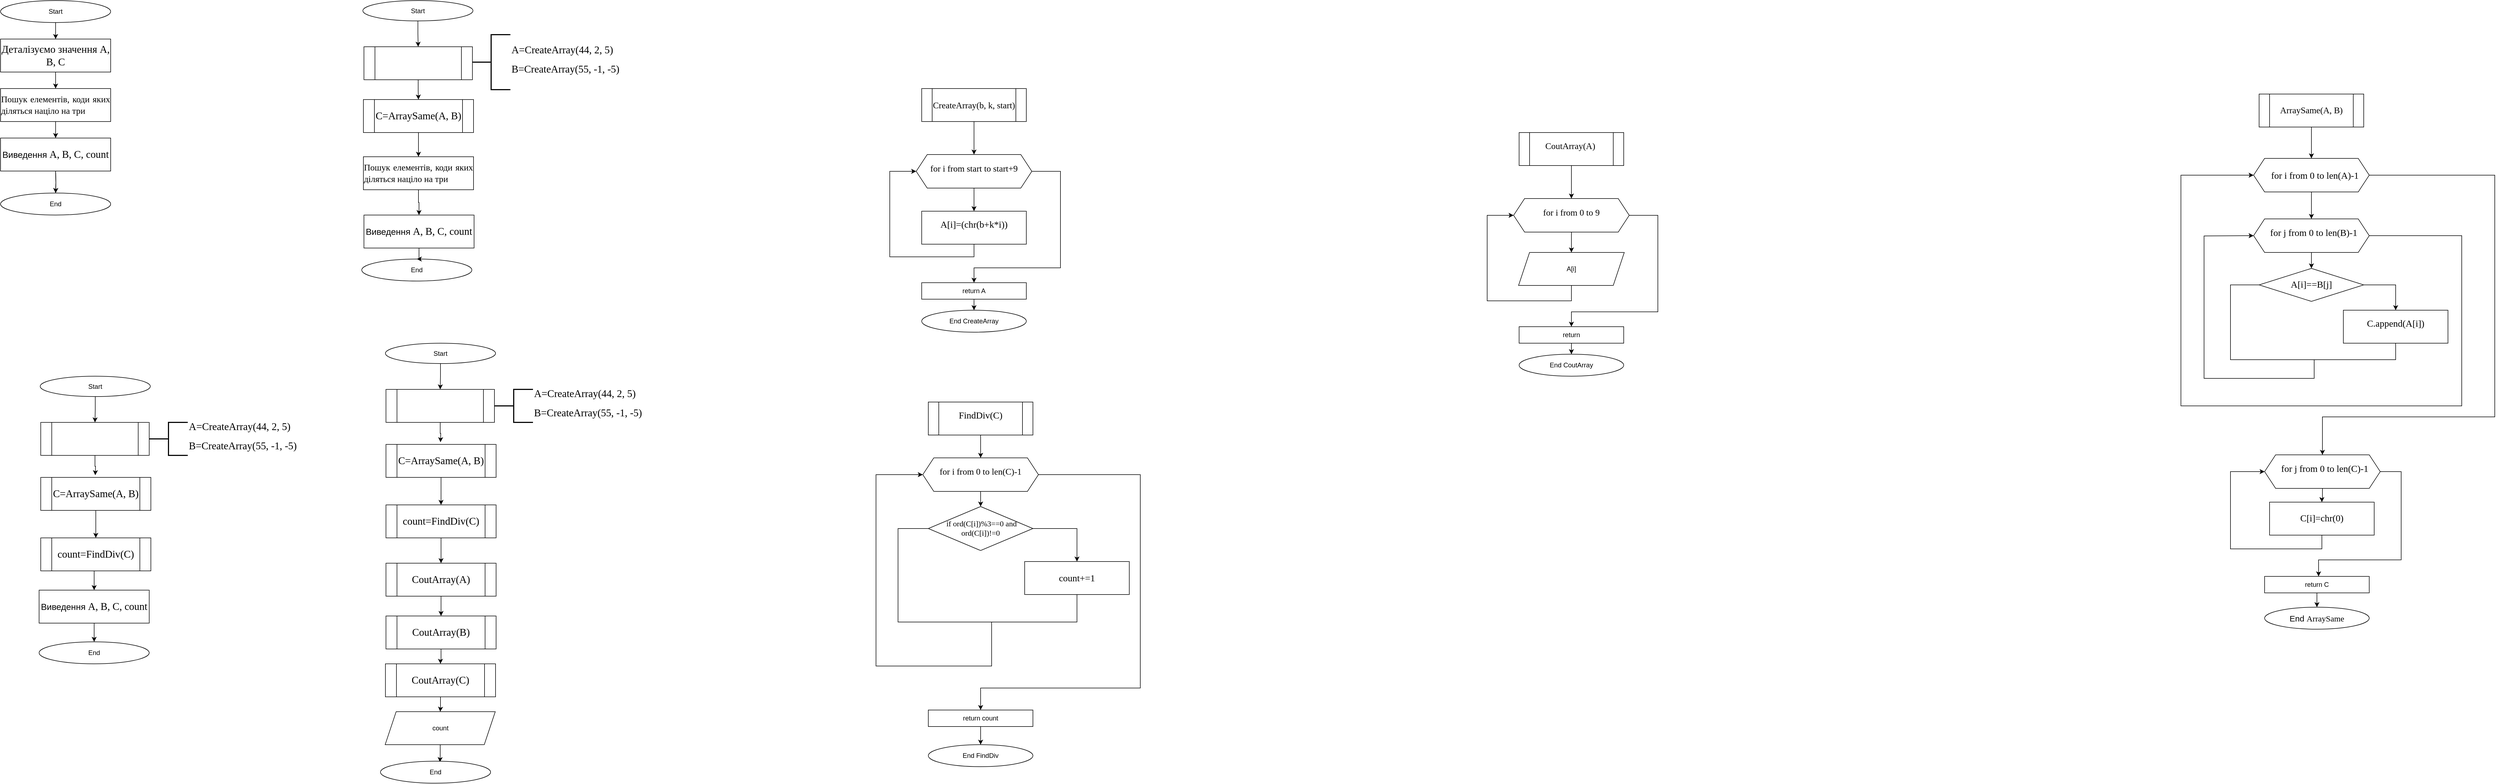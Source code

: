 <mxfile version="15.9.4" type="device"><diagram id="HQh0ag_XJeH-CXDICoc3" name="Page-1"><mxGraphModel dx="1887" dy="1053" grid="1" gridSize="10" guides="1" tooltips="1" connect="1" arrows="1" fold="1" page="1" pageScale="1" pageWidth="1200" pageHeight="1600" math="0" shadow="0"><root><mxCell id="0"/><mxCell id="1" parent="0"/><mxCell id="AmztYUzOSwPJUNvGB7Mn-6" style="edgeStyle=orthogonalEdgeStyle;rounded=0;orthogonalLoop=1;jettySize=auto;html=1;entryX=0.5;entryY=0;entryDx=0;entryDy=0;fontSize=16;" parent="1" source="oVBjek0-e1Dq537YeJUx-5" target="AmztYUzOSwPJUNvGB7Mn-4" edge="1"><mxGeometry relative="1" as="geometry"/></mxCell><mxCell id="oVBjek0-e1Dq537YeJUx-5" value="&lt;span id=&quot;docs-internal-guid-fd87fb47-7fff-1134-9e97-92557075738b&quot;&gt;&lt;span style=&quot;font-family: &amp;#34;times new roman&amp;#34; ; background-color: transparent ; vertical-align: baseline&quot;&gt;&lt;font style=&quot;font-size: 16px&quot;&gt;CreateArray(b, k, start)&lt;/font&gt;&lt;/span&gt;&lt;/span&gt;" style="shape=process;whiteSpace=wrap;html=1;backgroundOutline=1;" parent="1" vertex="1"><mxGeometry x="1703" y="190" width="190" height="60" as="geometry"/></mxCell><mxCell id="AmztYUzOSwPJUNvGB7Mn-7" style="edgeStyle=orthogonalEdgeStyle;rounded=0;orthogonalLoop=1;jettySize=auto;html=1;fontSize=16;entryX=0;entryY=0.5;entryDx=0;entryDy=0;" parent="1" source="oVBjek0-e1Dq537YeJUx-14" target="AmztYUzOSwPJUNvGB7Mn-4" edge="1"><mxGeometry relative="1" as="geometry"><mxPoint x="1635" y="336" as="targetPoint"/><Array as="points"><mxPoint x="1798" y="496"/><mxPoint x="1645" y="496"/><mxPoint x="1645" y="341"/></Array></mxGeometry></mxCell><mxCell id="oVBjek0-e1Dq537YeJUx-14" value="&lt;span id=&quot;docs-internal-guid-36d122d3-7fff-4348-1572-a0814d72419e&quot;&gt;&lt;span style=&quot;background-color: transparent ; vertical-align: baseline&quot;&gt;&lt;font style=&quot;font-size: 12px&quot;&gt;&lt;span id=&quot;docs-internal-guid-f85cd2c3-7fff-09bd-fe95-ba3d114e4834&quot;&gt;&lt;p dir=&quot;ltr&quot; style=&quot;line-height: 1.295 ; text-align: justify ; margin-top: 0pt ; margin-bottom: 8pt&quot;&gt;&lt;span style=&quot;font-size: 17px ; font-family: &amp;#34;times new roman&amp;#34; ; background-color: transparent ; vertical-align: baseline&quot;&gt;A[i]=(chr(b+k*i))&lt;/span&gt;&lt;/p&gt;&lt;/span&gt;&lt;/font&gt;&lt;/span&gt;&lt;/span&gt;" style="whiteSpace=wrap;html=1;" parent="1" vertex="1"><mxGeometry x="1703" y="413" width="190" height="60" as="geometry"/></mxCell><mxCell id="AmztYUzOSwPJUNvGB7Mn-18" style="edgeStyle=orthogonalEdgeStyle;rounded=0;orthogonalLoop=1;jettySize=auto;html=1;entryX=0.5;entryY=0;entryDx=0;entryDy=0;fontSize=17;" parent="1" source="oVBjek0-e1Dq537YeJUx-34" target="AmztYUzOSwPJUNvGB7Mn-17" edge="1"><mxGeometry relative="1" as="geometry"/></mxCell><mxCell id="oVBjek0-e1Dq537YeJUx-34" value="&lt;span id=&quot;docs-internal-guid-337d9c1e-7fff-f928-a819-8504687bc021&quot;&gt;&lt;p dir=&quot;ltr&quot; style=&quot;line-height: 1.295 ; text-align: justify ; margin-top: 0pt ; margin-bottom: 8pt&quot;&gt;&lt;span style=&quot;font-family: &amp;#34;times new roman&amp;#34; ; background-color: transparent ; vertical-align: baseline&quot;&gt;&lt;font style=&quot;font-size: 17px&quot;&gt;FindDiv(C)&lt;/font&gt;&lt;/span&gt;&lt;/p&gt;&lt;/span&gt;" style="shape=process;whiteSpace=wrap;html=1;backgroundOutline=1;" parent="1" vertex="1"><mxGeometry x="1715" y="760" width="190" height="60" as="geometry"/></mxCell><mxCell id="I6QSeBc2mw891c44yu31-10" style="edgeStyle=orthogonalEdgeStyle;rounded=0;orthogonalLoop=1;jettySize=auto;html=1;entryX=0.5;entryY=0;entryDx=0;entryDy=0;fontSize=15;" parent="1" source="y3GbVdh1Fuk5TyobV5S5-34" target="I6QSeBc2mw891c44yu31-1" edge="1"><mxGeometry relative="1" as="geometry"/></mxCell><mxCell id="y3GbVdh1Fuk5TyobV5S5-34" value="&lt;span id=&quot;docs-internal-guid-45350cb3-7fff-aa7d-c5b3-0557f8f1d9ee&quot;&gt;&lt;font size=&quot;1&quot;&gt;&lt;p dir=&quot;ltr&quot; style=&quot;line-height: 1.295 ; text-align: justify ; margin-top: 0pt ; margin-bottom: 8pt&quot;&gt;&lt;span id=&quot;docs-internal-guid-042fd000-7fff-a95b-dc62-818253ba43be&quot;&gt;&lt;/span&gt;&lt;/p&gt;&lt;p dir=&quot;ltr&quot; style=&quot;line-height: 1.295 ; text-align: justify ; margin-top: 0pt ; margin-bottom: 8pt&quot;&gt;&lt;span style=&quot;font-family: &amp;#34;times new roman&amp;#34; ; color: rgb(0 , 0 , 0) ; background-color: transparent ; font-style: normal ; font-variant: normal ; text-decoration: none ; vertical-align: baseline ; font-size: 16px&quot;&gt;ArraySame(A, B)&lt;/span&gt;&lt;/p&gt;&lt;/font&gt;&lt;/span&gt;" style="shape=process;whiteSpace=wrap;html=1;backgroundOutline=1;" parent="1" vertex="1"><mxGeometry x="4132" y="200" width="190" height="60" as="geometry"/></mxCell><mxCell id="y3GbVdh1Fuk5TyobV5S5-51" style="edgeStyle=orthogonalEdgeStyle;rounded=0;orthogonalLoop=1;jettySize=auto;html=1;entryX=0.5;entryY=0;entryDx=0;entryDy=0;fontFamily=Helvetica;fontSize=12;exitX=1;exitY=0.5;exitDx=0;exitDy=0;" parent="1" source="y3GbVdh1Fuk5TyobV5S5-40" target="y3GbVdh1Fuk5TyobV5S5-50" edge="1"><mxGeometry relative="1" as="geometry"><mxPoint x="4325" y="547" as="sourcePoint"/><Array as="points"><mxPoint x="4380" y="547"/></Array></mxGeometry></mxCell><mxCell id="y3GbVdh1Fuk5TyobV5S5-40" value="&lt;span id=&quot;docs-internal-guid-afc4834e-7fff-0387-2c70-b194c029dc41&quot;&gt;&lt;span style=&quot;font-size: 17px ; font-family: &amp;#34;times new roman&amp;#34; ; background-color: transparent ; vertical-align: baseline&quot;&gt;A[i]==B[j]&lt;/span&gt;&lt;/span&gt;" style="rhombus;whiteSpace=wrap;html=1;" parent="1" vertex="1"><mxGeometry x="4132" y="517" width="190" height="60" as="geometry"/></mxCell><mxCell id="y3GbVdh1Fuk5TyobV5S5-50" value="&lt;span id=&quot;docs-internal-guid-36d122d3-7fff-4348-1572-a0814d72419e&quot;&gt;&lt;span style=&quot;background-color: transparent ; vertical-align: baseline&quot;&gt;&lt;font&gt;&lt;span id=&quot;docs-internal-guid-ac325291-7fff-3994-3619-739804e4735d&quot;&gt;&lt;p dir=&quot;ltr&quot; style=&quot;line-height: 1.295 ; text-align: justify ; margin-top: 0pt ; margin-bottom: 8pt&quot;&gt;&lt;span style=&quot;font-size: 17px ; font-family: &amp;#34;times new roman&amp;#34; ; background-color: transparent ; vertical-align: baseline&quot;&gt;C.append(A[i])&lt;/span&gt;&lt;/p&gt;&lt;/span&gt;&lt;/font&gt;&lt;/span&gt;&lt;/span&gt;" style="whiteSpace=wrap;html=1;" parent="1" vertex="1"><mxGeometry x="4285" y="593" width="190" height="60" as="geometry"/></mxCell><mxCell id="y3GbVdh1Fuk5TyobV5S5-54" value="" style="endArrow=none;html=1;rounded=0;fontFamily=Helvetica;fontSize=12;entryX=0.5;entryY=1;entryDx=0;entryDy=0;exitX=0;exitY=0.5;exitDx=0;exitDy=0;" parent="1" edge="1"><mxGeometry width="50" height="50" relative="1" as="geometry"><mxPoint x="4132" y="547" as="sourcePoint"/><mxPoint x="4380" y="653" as="targetPoint"/><Array as="points"><mxPoint x="4080" y="547"/><mxPoint x="4080" y="617"/><mxPoint x="4080" y="683"/><mxPoint x="4380" y="683"/></Array></mxGeometry></mxCell><mxCell id="ZYnt0HijN4UCSvfBoGLu-13" style="edgeStyle=orthogonalEdgeStyle;rounded=0;orthogonalLoop=1;jettySize=auto;html=1;entryX=0;entryY=0.5;entryDx=0;entryDy=0;" parent="1" source="y3GbVdh1Fuk5TyobV5S5-58" target="ZYnt0HijN4UCSvfBoGLu-9" edge="1"><mxGeometry relative="1" as="geometry"><mxPoint x="4090" y="877" as="targetPoint"/><Array as="points"><mxPoint x="4246" y="1027"/><mxPoint x="4080" y="1027"/><mxPoint x="4080" y="887"/></Array></mxGeometry></mxCell><mxCell id="y3GbVdh1Fuk5TyobV5S5-58" value="&lt;span id=&quot;docs-internal-guid-36d122d3-7fff-4348-1572-a0814d72419e&quot;&gt;&lt;span style=&quot;background-color: transparent ; vertical-align: baseline&quot;&gt;&lt;font&gt;&lt;span id=&quot;docs-internal-guid-db523c77-7fff-b862-aa0b-48aa0a630cbb&quot;&gt;&lt;span style=&quot;font-size: 17px ; font-family: &amp;#34;times new roman&amp;#34; ; background-color: transparent ; vertical-align: baseline&quot;&gt;С[i]=chr(0)&lt;/span&gt;&lt;/span&gt;&lt;br&gt;&lt;/font&gt;&lt;/span&gt;&lt;/span&gt;" style="whiteSpace=wrap;html=1;" parent="1" vertex="1"><mxGeometry x="4151" y="942" width="190" height="60" as="geometry"/></mxCell><mxCell id="y3GbVdh1Fuk5TyobV5S5-65" style="edgeStyle=orthogonalEdgeStyle;rounded=0;orthogonalLoop=1;jettySize=auto;html=1;entryX=0.5;entryY=0;entryDx=0;entryDy=0;fontFamily=Helvetica;fontSize=15;" parent="1" source="y3GbVdh1Fuk5TyobV5S5-62" target="y3GbVdh1Fuk5TyobV5S5-64" edge="1"><mxGeometry relative="1" as="geometry"/></mxCell><mxCell id="y3GbVdh1Fuk5TyobV5S5-62" value="return С" style="whiteSpace=wrap;html=1;" parent="1" vertex="1"><mxGeometry x="4142" y="1077" width="190" height="30" as="geometry"/></mxCell><mxCell id="y3GbVdh1Fuk5TyobV5S5-64" value="&lt;font style=&quot;font-size: 15px&quot;&gt;End&amp;nbsp;&lt;span style=&quot;font-family: &amp;#34;times new roman&amp;#34; ; text-align: justify&quot;&gt;ArraySame&lt;/span&gt;&lt;/font&gt;" style="ellipse;whiteSpace=wrap;html=1;fillColor=default;strokeColor=default;fontColor=default;" parent="1" vertex="1"><mxGeometry x="4142" y="1133" width="190" height="40" as="geometry"/></mxCell><mxCell id="y3GbVdh1Fuk5TyobV5S5-82" style="edgeStyle=orthogonalEdgeStyle;rounded=0;orthogonalLoop=1;jettySize=auto;html=1;entryX=0.5;entryY=0;entryDx=0;entryDy=0;fontFamily=Helvetica;fontSize=15;" parent="1" source="y3GbVdh1Fuk5TyobV5S5-77" target="y3GbVdh1Fuk5TyobV5S5-80" edge="1"><mxGeometry relative="1" as="geometry"/></mxCell><mxCell id="y3GbVdh1Fuk5TyobV5S5-77" value="Start" style="ellipse;whiteSpace=wrap;html=1;fillColor=default;strokeColor=default;fontColor=default;" parent="1" vertex="1"><mxGeometry x="30" y="30" width="200" height="40" as="geometry"/></mxCell><mxCell id="y3GbVdh1Fuk5TyobV5S5-78" value="End" style="ellipse;whiteSpace=wrap;html=1;fillColor=default;strokeColor=default;fontColor=default;" parent="1" vertex="1"><mxGeometry x="30" y="380" width="200" height="40" as="geometry"/></mxCell><mxCell id="y3GbVdh1Fuk5TyobV5S5-83" style="edgeStyle=orthogonalEdgeStyle;rounded=0;orthogonalLoop=1;jettySize=auto;html=1;fontFamily=Helvetica;fontSize=15;" parent="1" source="y3GbVdh1Fuk5TyobV5S5-80" target="y3GbVdh1Fuk5TyobV5S5-81" edge="1"><mxGeometry relative="1" as="geometry"/></mxCell><mxCell id="y3GbVdh1Fuk5TyobV5S5-80" value="&lt;span id=&quot;docs-internal-guid-36d122d3-7fff-4348-1572-a0814d72419e&quot;&gt;&lt;span style=&quot;background-color: transparent ; vertical-align: baseline&quot;&gt;&lt;font&gt;&lt;span id=&quot;docs-internal-guid-d394c32e-7fff-f1dd-7910-c571a7c0a175&quot;&gt;&lt;span style=&quot;font-size: 14pt ; font-family: &amp;#34;times new roman&amp;#34; ; background-color: transparent ; vertical-align: baseline&quot;&gt;Деталізуємо значення A, B, C&lt;/span&gt;&lt;/span&gt;&lt;br&gt;&lt;/font&gt;&lt;/span&gt;&lt;/span&gt;" style="whiteSpace=wrap;html=1;" parent="1" vertex="1"><mxGeometry x="30" y="100" width="200" height="60" as="geometry"/></mxCell><mxCell id="ZYnt0HijN4UCSvfBoGLu-2" style="edgeStyle=orthogonalEdgeStyle;rounded=0;orthogonalLoop=1;jettySize=auto;html=1;entryX=0.5;entryY=0;entryDx=0;entryDy=0;" parent="1" source="y3GbVdh1Fuk5TyobV5S5-81" target="i5hkTMGkbq1rOhyrqTeB-12" edge="1"><mxGeometry relative="1" as="geometry"><mxPoint x="130" y="280" as="targetPoint"/></mxGeometry></mxCell><mxCell id="y3GbVdh1Fuk5TyobV5S5-81" value="&lt;span id=&quot;docs-internal-guid-36d122d3-7fff-4348-1572-a0814d72419e&quot;&gt;&lt;span style=&quot;background-color: transparent ; vertical-align: baseline&quot;&gt;&lt;font size=&quot;1&quot;&gt;&lt;span id=&quot;docs-internal-guid-fac29716-7fff-191a-785b-0aab31674dd4&quot;&gt;&lt;p dir=&quot;ltr&quot; style=&quot;text-align: justify ; line-height: 1.295 ; margin-top: 0pt ; margin-bottom: 8pt&quot;&gt;&lt;span id=&quot;docs-internal-guid-5e7ee4bc-7fff-114a-0e36-fd202b840549&quot;&gt;&lt;/span&gt;&lt;/p&gt;&lt;p dir=&quot;ltr&quot; style=&quot;line-height: 1.295 ; text-align: justify ; margin-top: 0pt ; margin-bottom: 8pt&quot;&gt;&lt;span style=&quot;font-family: &amp;#34;times new roman&amp;#34; ; color: rgb(0 , 0 , 0) ; background-color: transparent ; font-weight: 400 ; font-style: normal ; font-variant: normal ; text-decoration: none ; vertical-align: baseline ; font-size: 16px&quot;&gt;Пошук елементів, коди яких діляться націло на три&lt;/span&gt;&lt;/p&gt;&lt;/span&gt;&lt;/font&gt;&lt;/span&gt;&lt;/span&gt;" style="whiteSpace=wrap;html=1;" parent="1" vertex="1"><mxGeometry x="30" y="190" width="200" height="60" as="geometry"/></mxCell><mxCell id="zRg-J29XMpKY_KAImrMH-7" style="edgeStyle=orthogonalEdgeStyle;rounded=0;orthogonalLoop=1;jettySize=auto;html=1;fontSize=16;" parent="1" source="y3GbVdh1Fuk5TyobV5S5-86" target="zRg-J29XMpKY_KAImrMH-5" edge="1"><mxGeometry relative="1" as="geometry"/></mxCell><mxCell id="y3GbVdh1Fuk5TyobV5S5-86" value="Start" style="ellipse;whiteSpace=wrap;html=1;fillColor=default;strokeColor=default;fontColor=default;" parent="1" vertex="1"><mxGeometry x="688" y="30" width="200" height="37" as="geometry"/></mxCell><mxCell id="y3GbVdh1Fuk5TyobV5S5-87" value="End" style="ellipse;whiteSpace=wrap;html=1;fillColor=default;strokeColor=default;fontColor=default;" parent="1" vertex="1"><mxGeometry x="686" y="500" width="200" height="40" as="geometry"/></mxCell><mxCell id="y3GbVdh1Fuk5TyobV5S5-93" style="edgeStyle=orthogonalEdgeStyle;rounded=0;orthogonalLoop=1;jettySize=auto;html=1;entryX=0.5;entryY=0;entryDx=0;entryDy=0;fontFamily=Helvetica;fontSize=13;" parent="1" edge="1"><mxGeometry relative="1" as="geometry"><mxPoint x="380" y="1012.0" as="sourcePoint"/></mxGeometry></mxCell><mxCell id="K1y0_EEgVeopsHmcrZHo-3" style="edgeStyle=orthogonalEdgeStyle;rounded=0;orthogonalLoop=1;jettySize=auto;html=1;entryX=0.5;entryY=0;entryDx=0;entryDy=0;" parent="1" source="K1y0_EEgVeopsHmcrZHo-4" target="K1y0_EEgVeopsHmcrZHo-5" edge="1"><mxGeometry relative="1" as="geometry"/></mxCell><mxCell id="K1y0_EEgVeopsHmcrZHo-4" value="return A" style="whiteSpace=wrap;html=1;" parent="1" vertex="1"><mxGeometry x="1703" y="543" width="190" height="30" as="geometry"/></mxCell><mxCell id="K1y0_EEgVeopsHmcrZHo-5" value="End CreateArray" style="ellipse;whiteSpace=wrap;html=1;fillColor=default;strokeColor=default;fontColor=default;" parent="1" vertex="1"><mxGeometry x="1703" y="593" width="190" height="40" as="geometry"/></mxCell><mxCell id="zRg-J29XMpKY_KAImrMH-3" value="&lt;span id=&quot;docs-internal-guid-865ceafa-7fff-78dc-2bc9-1bb8ff6d4577&quot;&gt;&lt;p dir=&quot;ltr&quot; style=&quot;line-height: 1.295 ; text-align: justify ; margin-top: 0pt ; margin-bottom: 8pt&quot;&gt;&lt;span style=&quot;font-size: 14pt ; font-family: &amp;#34;times new roman&amp;#34; ; background-color: transparent ; vertical-align: baseline&quot;&gt;A=CreateArray(44, 2, 5)&lt;/span&gt;&lt;/p&gt;&lt;p dir=&quot;ltr&quot; style=&quot;line-height: 1.295 ; text-align: justify ; margin-top: 0pt ; margin-bottom: 8pt&quot;&gt;&lt;span style=&quot;font-size: 14pt ; font-family: &amp;#34;times new roman&amp;#34; ; background-color: transparent ; vertical-align: baseline&quot;&gt;B=CreateArray(55, -1, -5)&lt;/span&gt;&lt;/p&gt;&lt;/span&gt;" style="strokeWidth=2;html=1;shape=mxgraph.flowchart.annotation_2;align=left;labelPosition=right;pointerEvents=1;fontSize=16;" parent="1" vertex="1"><mxGeometry x="886" y="92" width="70" height="100" as="geometry"/></mxCell><mxCell id="zRg-J29XMpKY_KAImrMH-8" style="edgeStyle=orthogonalEdgeStyle;rounded=0;orthogonalLoop=1;jettySize=auto;html=1;fontSize=16;" parent="1" source="zRg-J29XMpKY_KAImrMH-5" target="zRg-J29XMpKY_KAImrMH-23" edge="1"><mxGeometry relative="1" as="geometry"/></mxCell><mxCell id="zRg-J29XMpKY_KAImrMH-5" value="" style="shape=process;whiteSpace=wrap;html=1;backgroundOutline=1;fontSize=16;" parent="1" vertex="1"><mxGeometry x="690" y="114" width="197" height="60" as="geometry"/></mxCell><mxCell id="zRg-J29XMpKY_KAImrMH-9" style="edgeStyle=orthogonalEdgeStyle;rounded=0;orthogonalLoop=1;jettySize=auto;html=1;entryX=0.5;entryY=0;entryDx=0;entryDy=0;fontSize=16;" parent="1" source="zRg-J29XMpKY_KAImrMH-6" target="i5hkTMGkbq1rOhyrqTeB-14" edge="1"><mxGeometry relative="1" as="geometry"><mxPoint x="789.0" y="406" as="targetPoint"/></mxGeometry></mxCell><mxCell id="zRg-J29XMpKY_KAImrMH-6" value="&lt;span id=&quot;docs-internal-guid-36d122d3-7fff-4348-1572-a0814d72419e&quot;&gt;&lt;span style=&quot;background-color: transparent ; vertical-align: baseline&quot;&gt;&lt;font size=&quot;1&quot;&gt;&lt;span id=&quot;docs-internal-guid-fac29716-7fff-191a-785b-0aab31674dd4&quot;&gt;&lt;p dir=&quot;ltr&quot; style=&quot;text-align: justify ; line-height: 1.295 ; margin-top: 0pt ; margin-bottom: 8pt&quot;&gt;&lt;span id=&quot;docs-internal-guid-5e7ee4bc-7fff-114a-0e36-fd202b840549&quot;&gt;&lt;/span&gt;&lt;/p&gt;&lt;p dir=&quot;ltr&quot; style=&quot;line-height: 1.295 ; text-align: justify ; margin-top: 0pt ; margin-bottom: 8pt&quot;&gt;&lt;span style=&quot;font-family: &amp;#34;times new roman&amp;#34; ; color: rgb(0 , 0 , 0) ; background-color: transparent ; font-weight: 400 ; font-style: normal ; font-variant: normal ; text-decoration: none ; vertical-align: baseline ; font-size: 16px&quot;&gt;Пошук елементів, коди яких діляться націло на три&lt;/span&gt;&lt;/p&gt;&lt;/span&gt;&lt;/font&gt;&lt;/span&gt;&lt;/span&gt;" style="whiteSpace=wrap;html=1;" parent="1" vertex="1"><mxGeometry x="689" y="314" width="200" height="60" as="geometry"/></mxCell><mxCell id="zRg-J29XMpKY_KAImrMH-11" style="edgeStyle=orthogonalEdgeStyle;rounded=0;orthogonalLoop=1;jettySize=auto;html=1;fontSize=16;" parent="1" source="zRg-J29XMpKY_KAImrMH-12" target="zRg-J29XMpKY_KAImrMH-16" edge="1"><mxGeometry relative="1" as="geometry"/></mxCell><mxCell id="zRg-J29XMpKY_KAImrMH-12" value="Start" style="ellipse;whiteSpace=wrap;html=1;fillColor=default;strokeColor=default;fontColor=default;" parent="1" vertex="1"><mxGeometry x="102" y="713" width="200" height="37" as="geometry"/></mxCell><mxCell id="zRg-J29XMpKY_KAImrMH-13" value="End" style="ellipse;whiteSpace=wrap;html=1;fillColor=default;strokeColor=default;fontColor=default;" parent="1" vertex="1"><mxGeometry x="100" y="1196" width="200" height="40" as="geometry"/></mxCell><mxCell id="zRg-J29XMpKY_KAImrMH-14" value="&lt;span id=&quot;docs-internal-guid-865ceafa-7fff-78dc-2bc9-1bb8ff6d4577&quot;&gt;&lt;p dir=&quot;ltr&quot; style=&quot;line-height: 1.295 ; text-align: justify ; margin-top: 0pt ; margin-bottom: 8pt&quot;&gt;&lt;span style=&quot;font-size: 14pt ; font-family: &amp;#34;times new roman&amp;#34; ; background-color: transparent ; vertical-align: baseline&quot;&gt;A=CreateArray(44, 2, 5)&lt;/span&gt;&lt;/p&gt;&lt;p dir=&quot;ltr&quot; style=&quot;line-height: 1.295 ; text-align: justify ; margin-top: 0pt ; margin-bottom: 8pt&quot;&gt;&lt;span style=&quot;font-size: 14pt ; font-family: &amp;#34;times new roman&amp;#34; ; background-color: transparent ; vertical-align: baseline&quot;&gt;B=CreateArray(55, -1, -5)&lt;/span&gt;&lt;/p&gt;&lt;/span&gt;" style="strokeWidth=2;html=1;shape=mxgraph.flowchart.annotation_2;align=left;labelPosition=right;pointerEvents=1;fontSize=16;" parent="1" vertex="1"><mxGeometry x="300" y="797" width="70" height="60" as="geometry"/></mxCell><mxCell id="zRg-J29XMpKY_KAImrMH-15" style="edgeStyle=orthogonalEdgeStyle;rounded=0;orthogonalLoop=1;jettySize=auto;html=1;fontSize=16;" parent="1" source="zRg-J29XMpKY_KAImrMH-16" edge="1"><mxGeometry relative="1" as="geometry"><mxPoint x="202" y="893" as="targetPoint"/></mxGeometry></mxCell><mxCell id="zRg-J29XMpKY_KAImrMH-16" value="" style="shape=process;whiteSpace=wrap;html=1;backgroundOutline=1;fontSize=16;" parent="1" vertex="1"><mxGeometry x="103" y="797" width="197" height="60" as="geometry"/></mxCell><mxCell id="zRg-J29XMpKY_KAImrMH-17" style="edgeStyle=orthogonalEdgeStyle;rounded=0;orthogonalLoop=1;jettySize=auto;html=1;entryX=0.5;entryY=0;entryDx=0;entryDy=0;fontSize=16;exitX=0.5;exitY=1;exitDx=0;exitDy=0;" parent="1" source="zRg-J29XMpKY_KAImrMH-19" target="i5hkTMGkbq1rOhyrqTeB-15" edge="1"><mxGeometry relative="1" as="geometry"><mxPoint x="452" y="1057" as="sourcePoint"/><mxPoint x="200.0" y="1102" as="targetPoint"/></mxGeometry></mxCell><mxCell id="zRg-J29XMpKY_KAImrMH-19" value="&lt;span id=&quot;docs-internal-guid-4bec9a3c-7fff-8eaa-c588-e883fd692915&quot;&gt;&lt;span style=&quot;font-size: 14pt ; font-family: &amp;#34;times new roman&amp;#34; ; background-color: transparent ; vertical-align: baseline&quot;&gt;count=FindDiv(C)&lt;/span&gt;&lt;/span&gt;" style="shape=process;whiteSpace=wrap;html=1;backgroundOutline=1;fontSize=16;" parent="1" vertex="1"><mxGeometry x="103" y="1007" width="200" height="60" as="geometry"/></mxCell><mxCell id="zRg-J29XMpKY_KAImrMH-22" style="edgeStyle=orthogonalEdgeStyle;rounded=0;orthogonalLoop=1;jettySize=auto;html=1;entryX=0.5;entryY=0;entryDx=0;entryDy=0;fontSize=16;" parent="1" source="zRg-J29XMpKY_KAImrMH-21" target="zRg-J29XMpKY_KAImrMH-19" edge="1"><mxGeometry relative="1" as="geometry"/></mxCell><mxCell id="zRg-J29XMpKY_KAImrMH-21" value="&lt;span style=&quot;font-family: &amp;#34;times new roman&amp;#34; ; font-size: 18.667px ; text-align: justify&quot;&gt;C=ArraySame(A, B)&lt;/span&gt;" style="shape=process;whiteSpace=wrap;html=1;backgroundOutline=1;fontSize=16;" parent="1" vertex="1"><mxGeometry x="103" y="897" width="200" height="60" as="geometry"/></mxCell><mxCell id="zRg-J29XMpKY_KAImrMH-24" style="edgeStyle=orthogonalEdgeStyle;rounded=0;orthogonalLoop=1;jettySize=auto;html=1;entryX=0.5;entryY=0;entryDx=0;entryDy=0;fontSize=16;" parent="1" source="zRg-J29XMpKY_KAImrMH-23" target="zRg-J29XMpKY_KAImrMH-6" edge="1"><mxGeometry relative="1" as="geometry"/></mxCell><mxCell id="zRg-J29XMpKY_KAImrMH-23" value="&lt;span style=&quot;font-family: &amp;#34;times new roman&amp;#34; ; font-size: 18.667px ; text-align: justify&quot;&gt;C=ArraySame(A, B)&lt;/span&gt;" style="shape=process;whiteSpace=wrap;html=1;backgroundOutline=1;fontSize=16;" parent="1" vertex="1"><mxGeometry x="689" y="210" width="200" height="60" as="geometry"/></mxCell><mxCell id="AmztYUzOSwPJUNvGB7Mn-5" style="edgeStyle=orthogonalEdgeStyle;rounded=0;orthogonalLoop=1;jettySize=auto;html=1;fontSize=16;" parent="1" source="AmztYUzOSwPJUNvGB7Mn-4" target="oVBjek0-e1Dq537YeJUx-14" edge="1"><mxGeometry relative="1" as="geometry"/></mxCell><mxCell id="AmztYUzOSwPJUNvGB7Mn-9" style="edgeStyle=orthogonalEdgeStyle;rounded=0;orthogonalLoop=1;jettySize=auto;html=1;fontSize=17;entryX=0.5;entryY=0;entryDx=0;entryDy=0;" parent="1" source="AmztYUzOSwPJUNvGB7Mn-4" target="K1y0_EEgVeopsHmcrZHo-4" edge="1"><mxGeometry relative="1" as="geometry"><mxPoint x="2045" y="566" as="targetPoint"/><Array as="points"><mxPoint x="1955" y="341"/><mxPoint x="1955" y="516"/><mxPoint x="1798" y="516"/></Array></mxGeometry></mxCell><mxCell id="AmztYUzOSwPJUNvGB7Mn-4" value="&lt;span id=&quot;docs-internal-guid-08e58fc8-7fff-9b5b-56e7-c6cf6ffece67&quot;&gt;&lt;p dir=&quot;ltr&quot; style=&quot;line-height: 1.295 ; text-align: justify ; margin-top: 0pt ; margin-bottom: 8pt&quot;&gt;&lt;span style=&quot;font-family: &amp;#34;times new roman&amp;#34; ; background-color: transparent ; vertical-align: baseline&quot;&gt;&lt;font style=&quot;font-size: 16px&quot;&gt;for i from start to start+9&lt;/font&gt;&lt;/span&gt;&lt;/p&gt;&lt;/span&gt;" style="shape=hexagon;perimeter=hexagonPerimeter2;whiteSpace=wrap;html=1;fixedSize=1;fontSize=16;" parent="1" vertex="1"><mxGeometry x="1693" y="310" width="210" height="61" as="geometry"/></mxCell><mxCell id="AmztYUzOSwPJUNvGB7Mn-10" style="edgeStyle=orthogonalEdgeStyle;rounded=0;orthogonalLoop=1;jettySize=auto;html=1;fontSize=16;entryX=0;entryY=0.5;entryDx=0;entryDy=0;" parent="1" target="AmztYUzOSwPJUNvGB7Mn-17" edge="1"><mxGeometry relative="1" as="geometry"><mxPoint x="1647" y="887.5" as="targetPoint"/><Array as="points"><mxPoint x="1830" y="1240"/><mxPoint x="1620" y="1240"/><mxPoint x="1620" y="892"/></Array><mxPoint x="1830" y="1160" as="sourcePoint"/></mxGeometry></mxCell><mxCell id="AmztYUzOSwPJUNvGB7Mn-11" value="&lt;span id=&quot;docs-internal-guid-36d122d3-7fff-4348-1572-a0814d72419e&quot;&gt;&lt;span style=&quot;background-color: transparent ; vertical-align: baseline&quot;&gt;&lt;font style=&quot;font-size: 12px&quot;&gt;&lt;span id=&quot;docs-internal-guid-f85cd2c3-7fff-09bd-fe95-ba3d114e4834&quot;&gt;&lt;p dir=&quot;ltr&quot; style=&quot;line-height: 1.295 ; text-align: justify ; margin-top: 0pt ; margin-bottom: 8pt&quot;&gt;&lt;span id=&quot;docs-internal-guid-fbb390de-7fff-12c4-d51e-2db22a727c1d&quot;&gt;&lt;/span&gt;&lt;/p&gt;&lt;p dir=&quot;ltr&quot; style=&quot;line-height: 1.295 ; text-align: justify ; margin-top: 0pt ; margin-bottom: 8pt&quot;&gt;&lt;span style=&quot;font-size: 17px ; font-family: &amp;#34;times new roman&amp;#34; ; color: rgb(0 , 0 , 0) ; background-color: transparent ; font-weight: 400 ; font-style: normal ; font-variant: normal ; text-decoration: none ; vertical-align: baseline&quot;&gt;count+=1&lt;/span&gt;&lt;/p&gt;&lt;/span&gt;&lt;/font&gt;&lt;/span&gt;&lt;/span&gt;" style="whiteSpace=wrap;html=1;" parent="1" vertex="1"><mxGeometry x="1890" y="1050" width="190" height="60" as="geometry"/></mxCell><mxCell id="AmztYUzOSwPJUNvGB7Mn-12" style="edgeStyle=orthogonalEdgeStyle;rounded=0;orthogonalLoop=1;jettySize=auto;html=1;entryX=0.5;entryY=0;entryDx=0;entryDy=0;" parent="1" source="AmztYUzOSwPJUNvGB7Mn-13" target="AmztYUzOSwPJUNvGB7Mn-14" edge="1"><mxGeometry relative="1" as="geometry"/></mxCell><mxCell id="AmztYUzOSwPJUNvGB7Mn-13" value="return count" style="whiteSpace=wrap;html=1;" parent="1" vertex="1"><mxGeometry x="1715" y="1320" width="190" height="30" as="geometry"/></mxCell><mxCell id="AmztYUzOSwPJUNvGB7Mn-14" value="End FindDiv" style="ellipse;whiteSpace=wrap;html=1;fillColor=default;strokeColor=default;fontColor=default;" parent="1" vertex="1"><mxGeometry x="1715" y="1383" width="190" height="40" as="geometry"/></mxCell><mxCell id="AmztYUzOSwPJUNvGB7Mn-16" style="edgeStyle=orthogonalEdgeStyle;rounded=0;orthogonalLoop=1;jettySize=auto;html=1;fontSize=17;entryX=0.5;entryY=0;entryDx=0;entryDy=0;" parent="1" source="AmztYUzOSwPJUNvGB7Mn-17" target="AmztYUzOSwPJUNvGB7Mn-13" edge="1"><mxGeometry relative="1" as="geometry"><mxPoint x="2057" y="1117.5" as="targetPoint"/><Array as="points"><mxPoint x="2100" y="892"/><mxPoint x="2100" y="1280"/><mxPoint x="1810" y="1280"/></Array></mxGeometry></mxCell><mxCell id="AmztYUzOSwPJUNvGB7Mn-21" style="edgeStyle=orthogonalEdgeStyle;rounded=0;orthogonalLoop=1;jettySize=auto;html=1;entryX=0.5;entryY=0;entryDx=0;entryDy=0;fontSize=17;" parent="1" source="AmztYUzOSwPJUNvGB7Mn-17" target="AmztYUzOSwPJUNvGB7Mn-20" edge="1"><mxGeometry relative="1" as="geometry"/></mxCell><mxCell id="AmztYUzOSwPJUNvGB7Mn-17" value="&lt;span id=&quot;docs-internal-guid-08e58fc8-7fff-9b5b-56e7-c6cf6ffece67&quot;&gt;&lt;p dir=&quot;ltr&quot; style=&quot;line-height: 1.295 ; text-align: justify ; margin-top: 0pt ; margin-bottom: 8pt&quot;&gt;&lt;span style=&quot;font-family: &amp;#34;times new roman&amp;#34; ; background-color: transparent ; vertical-align: baseline&quot;&gt;&lt;font style=&quot;font-size: 16px&quot;&gt;for i from 0 to len(C)-1&lt;/font&gt;&lt;/span&gt;&lt;/p&gt;&lt;/span&gt;" style="shape=hexagon;perimeter=hexagonPerimeter2;whiteSpace=wrap;html=1;fixedSize=1;fontSize=16;" parent="1" vertex="1"><mxGeometry x="1705" y="861.5" width="210" height="61" as="geometry"/></mxCell><mxCell id="AmztYUzOSwPJUNvGB7Mn-24" style="edgeStyle=orthogonalEdgeStyle;rounded=0;orthogonalLoop=1;jettySize=auto;html=1;entryX=0.5;entryY=0;entryDx=0;entryDy=0;fontSize=17;exitX=1;exitY=0.5;exitDx=0;exitDy=0;" parent="1" source="AmztYUzOSwPJUNvGB7Mn-20" target="AmztYUzOSwPJUNvGB7Mn-11" edge="1"><mxGeometry relative="1" as="geometry"><Array as="points"><mxPoint x="1985" y="990"/></Array></mxGeometry></mxCell><mxCell id="AmztYUzOSwPJUNvGB7Mn-20" value="&lt;span id=&quot;docs-internal-guid-e0bbd53e-7fff-f562-b183-a71e0cb508ed&quot;&gt;&lt;span style=&quot;font-family: &amp;#34;times new roman&amp;#34; ; background-color: transparent ; vertical-align: baseline&quot;&gt;&lt;font style=&quot;font-size: 14px&quot;&gt;&amp;nbsp;if ord(C[i])%3==0 and ord(C[i])!=0&lt;/font&gt;&lt;/span&gt;&lt;/span&gt;" style="rhombus;whiteSpace=wrap;html=1;" parent="1" vertex="1"><mxGeometry x="1715" y="950" width="190" height="80" as="geometry"/></mxCell><mxCell id="AmztYUzOSwPJUNvGB7Mn-23" value="" style="endArrow=none;html=1;rounded=0;fontSize=17;entryX=0;entryY=0.5;entryDx=0;entryDy=0;exitX=0.5;exitY=1;exitDx=0;exitDy=0;" parent="1" source="AmztYUzOSwPJUNvGB7Mn-11" target="AmztYUzOSwPJUNvGB7Mn-20" edge="1"><mxGeometry width="50" height="50" relative="1" as="geometry"><mxPoint x="1980" y="1140" as="sourcePoint"/><mxPoint x="1750" y="1070" as="targetPoint"/><Array as="points"><mxPoint x="1985" y="1160"/><mxPoint x="1660" y="1160"/><mxPoint x="1660" y="990"/></Array></mxGeometry></mxCell><mxCell id="I6QSeBc2mw891c44yu31-8" style="edgeStyle=orthogonalEdgeStyle;rounded=0;orthogonalLoop=1;jettySize=auto;html=1;entryX=0.5;entryY=0;entryDx=0;entryDy=0;fontSize=15;" parent="1" source="I6QSeBc2mw891c44yu31-1" target="I6QSeBc2mw891c44yu31-2" edge="1"><mxGeometry relative="1" as="geometry"/></mxCell><mxCell id="I6QSeBc2mw891c44yu31-12" style="edgeStyle=orthogonalEdgeStyle;rounded=0;orthogonalLoop=1;jettySize=auto;html=1;fontSize=15;entryX=0.5;entryY=0;entryDx=0;entryDy=0;" parent="1" source="I6QSeBc2mw891c44yu31-1" target="ZYnt0HijN4UCSvfBoGLu-9" edge="1"><mxGeometry relative="1" as="geometry"><mxPoint x="4140" y="807" as="targetPoint"/><Array as="points"><mxPoint x="4560" y="348"/><mxPoint x="4560" y="787"/><mxPoint x="4247" y="787"/></Array></mxGeometry></mxCell><mxCell id="I6QSeBc2mw891c44yu31-1" value="&lt;span id=&quot;docs-internal-guid-08e58fc8-7fff-9b5b-56e7-c6cf6ffece67&quot;&gt;&lt;font size=&quot;1&quot;&gt;&lt;p dir=&quot;ltr&quot; style=&quot;line-height: 1.295 ; text-align: justify ; margin-top: 0pt ; margin-bottom: 8pt&quot;&gt;&lt;span id=&quot;docs-internal-guid-2b20c769-7fff-83f8-d5e4-4cdafbd25589&quot;&gt;&lt;/span&gt;&lt;/p&gt;&lt;p dir=&quot;ltr&quot; style=&quot;line-height: 1.295 ; text-align: justify ; margin-top: 0pt ; margin-bottom: 8pt&quot;&gt;&lt;span style=&quot;font-family: &amp;#34;times new roman&amp;#34; ; color: rgb(0 , 0 , 0) ; background-color: transparent ; font-weight: 400 ; font-style: normal ; font-variant: normal ; text-decoration: none ; vertical-align: baseline ; font-size: 17px&quot;&gt;&amp;nbsp;&amp;nbsp;&amp;nbsp;for i from 0 to len(A)-1&lt;/span&gt;&lt;/p&gt;&lt;/font&gt;&lt;/span&gt;" style="shape=hexagon;perimeter=hexagonPerimeter2;whiteSpace=wrap;html=1;fixedSize=1;fontSize=16;" parent="1" vertex="1"><mxGeometry x="4122" y="317" width="210" height="61" as="geometry"/></mxCell><mxCell id="I6QSeBc2mw891c44yu31-4" style="edgeStyle=orthogonalEdgeStyle;rounded=0;orthogonalLoop=1;jettySize=auto;html=1;fontSize=15;" parent="1" source="I6QSeBc2mw891c44yu31-2" target="y3GbVdh1Fuk5TyobV5S5-40" edge="1"><mxGeometry relative="1" as="geometry"/></mxCell><mxCell id="I6QSeBc2mw891c44yu31-7" style="edgeStyle=orthogonalEdgeStyle;rounded=0;orthogonalLoop=1;jettySize=auto;html=1;fontSize=15;entryX=0;entryY=0.5;entryDx=0;entryDy=0;" parent="1" source="I6QSeBc2mw891c44yu31-2" target="I6QSeBc2mw891c44yu31-1" edge="1"><mxGeometry relative="1" as="geometry"><mxPoint x="3880" y="747" as="targetPoint"/><Array as="points"><mxPoint x="4500" y="457"/><mxPoint x="4500" y="767"/><mxPoint x="3990" y="767"/><mxPoint x="3990" y="347"/></Array></mxGeometry></mxCell><mxCell id="I6QSeBc2mw891c44yu31-2" value="&lt;span id=&quot;docs-internal-guid-08e58fc8-7fff-9b5b-56e7-c6cf6ffece67&quot;&gt;&lt;p dir=&quot;ltr&quot; style=&quot;line-height: 1.295 ; text-align: justify ; margin-top: 0pt ; margin-bottom: 8pt&quot;&gt;&lt;span id=&quot;docs-internal-guid-d787c57d-7fff-b84a-3450-54265f046d67&quot;&gt;&lt;span style=&quot;font-size: 17px ; font-family: &amp;#34;times new roman&amp;#34; ; background-color: transparent ; vertical-align: baseline&quot;&gt;&amp;nbsp;&amp;nbsp;for j from 0 to len(B)-1&lt;/span&gt;&lt;/span&gt;&lt;br&gt;&lt;/p&gt;&lt;/span&gt;" style="shape=hexagon;perimeter=hexagonPerimeter2;whiteSpace=wrap;html=1;fixedSize=1;fontSize=16;" parent="1" vertex="1"><mxGeometry x="4122" y="427" width="210" height="61" as="geometry"/></mxCell><mxCell id="I6QSeBc2mw891c44yu31-6" value="" style="endArrow=classic;html=1;rounded=0;fontSize=15;entryX=0;entryY=0.5;entryDx=0;entryDy=0;" parent="1" target="I6QSeBc2mw891c44yu31-2" edge="1"><mxGeometry width="50" height="50" relative="1" as="geometry"><mxPoint x="4232" y="683" as="sourcePoint"/><mxPoint x="4124" y="453.5" as="targetPoint"/><Array as="points"><mxPoint x="4232" y="717"/><mxPoint x="4032" y="717"/><mxPoint x="4032" y="458"/></Array></mxGeometry></mxCell><mxCell id="ZYnt0HijN4UCSvfBoGLu-3" style="edgeStyle=orthogonalEdgeStyle;rounded=0;orthogonalLoop=1;jettySize=auto;html=1;entryX=0.5;entryY=0;entryDx=0;entryDy=0;" parent="1" target="y3GbVdh1Fuk5TyobV5S5-78" edge="1"><mxGeometry relative="1" as="geometry"><mxPoint x="130" y="340" as="sourcePoint"/></mxGeometry></mxCell><mxCell id="ZYnt0HijN4UCSvfBoGLu-6" style="edgeStyle=orthogonalEdgeStyle;rounded=0;orthogonalLoop=1;jettySize=auto;html=1;exitX=0.5;exitY=1;exitDx=0;exitDy=0;" parent="1" source="i5hkTMGkbq1rOhyrqTeB-14" target="y3GbVdh1Fuk5TyobV5S5-87" edge="1"><mxGeometry relative="1" as="geometry"><mxPoint x="789.0" y="466" as="sourcePoint"/></mxGeometry></mxCell><mxCell id="ZYnt0HijN4UCSvfBoGLu-8" style="edgeStyle=orthogonalEdgeStyle;rounded=0;orthogonalLoop=1;jettySize=auto;html=1;exitX=0.5;exitY=1;exitDx=0;exitDy=0;" parent="1" source="i5hkTMGkbq1rOhyrqTeB-15" target="zRg-J29XMpKY_KAImrMH-13" edge="1"><mxGeometry relative="1" as="geometry"><mxPoint x="200.0" y="1162" as="sourcePoint"/></mxGeometry></mxCell><mxCell id="ZYnt0HijN4UCSvfBoGLu-10" style="edgeStyle=orthogonalEdgeStyle;rounded=0;orthogonalLoop=1;jettySize=auto;html=1;" parent="1" source="ZYnt0HijN4UCSvfBoGLu-9" target="y3GbVdh1Fuk5TyobV5S5-58" edge="1"><mxGeometry relative="1" as="geometry"/></mxCell><mxCell id="ZYnt0HijN4UCSvfBoGLu-14" style="edgeStyle=orthogonalEdgeStyle;rounded=0;orthogonalLoop=1;jettySize=auto;html=1;" parent="1" source="ZYnt0HijN4UCSvfBoGLu-9" target="y3GbVdh1Fuk5TyobV5S5-62" edge="1"><mxGeometry relative="1" as="geometry"><mxPoint x="4240" y="1097" as="targetPoint"/><Array as="points"><mxPoint x="4390" y="887"/><mxPoint x="4390" y="1047"/><mxPoint x="4240" y="1047"/></Array></mxGeometry></mxCell><mxCell id="ZYnt0HijN4UCSvfBoGLu-9" value="&lt;span id=&quot;docs-internal-guid-08e58fc8-7fff-9b5b-56e7-c6cf6ffece67&quot;&gt;&lt;p dir=&quot;ltr&quot; style=&quot;line-height: 1.295 ; text-align: justify ; margin-top: 0pt ; margin-bottom: 8pt&quot;&gt;&lt;span id=&quot;docs-internal-guid-d787c57d-7fff-b84a-3450-54265f046d67&quot;&gt;&lt;span style=&quot;font-size: 17px ; font-family: &amp;#34;times new roman&amp;#34; ; background-color: transparent ; vertical-align: baseline&quot;&gt;&amp;nbsp;&amp;nbsp;for j from 0 to len(C)-1&lt;/span&gt;&lt;/span&gt;&lt;br&gt;&lt;/p&gt;&lt;/span&gt;" style="shape=hexagon;perimeter=hexagonPerimeter2;whiteSpace=wrap;html=1;fixedSize=1;fontSize=16;" parent="1" vertex="1"><mxGeometry x="4142" y="856" width="210" height="61" as="geometry"/></mxCell><mxCell id="i5hkTMGkbq1rOhyrqTeB-1" style="edgeStyle=orthogonalEdgeStyle;rounded=0;orthogonalLoop=1;jettySize=auto;html=1;entryX=0.5;entryY=0;entryDx=0;entryDy=0;fontSize=16;" parent="1" source="i5hkTMGkbq1rOhyrqTeB-2" target="i5hkTMGkbq1rOhyrqTeB-10" edge="1"><mxGeometry relative="1" as="geometry"/></mxCell><mxCell id="i5hkTMGkbq1rOhyrqTeB-2" value="&lt;span id=&quot;docs-internal-guid-fd661c05-7fff-9eb9-2e8a-ceaa923fba7a&quot;&gt;&lt;p dir=&quot;ltr&quot; style=&quot;line-height: 1.295 ; text-align: justify ; margin-top: 0pt ; margin-bottom: 8pt&quot;&gt;&lt;span style=&quot;font-family: &amp;#34;times new roman&amp;#34; ; background-color: transparent ; vertical-align: baseline&quot;&gt;&lt;font style=&quot;font-size: 16px&quot;&gt;CoutArray(A)&amp;nbsp;&lt;/font&gt;&lt;/span&gt;&lt;/p&gt;&lt;/span&gt;" style="shape=process;whiteSpace=wrap;html=1;backgroundOutline=1;" parent="1" vertex="1"><mxGeometry x="2788" y="270" width="190" height="60" as="geometry"/></mxCell><mxCell id="i5hkTMGkbq1rOhyrqTeB-3" style="edgeStyle=orthogonalEdgeStyle;rounded=0;orthogonalLoop=1;jettySize=auto;html=1;fontSize=16;entryX=0;entryY=0.5;entryDx=0;entryDy=0;exitX=0.5;exitY=1;exitDx=0;exitDy=0;" parent="1" source="i5hkTMGkbq1rOhyrqTeB-11" target="i5hkTMGkbq1rOhyrqTeB-10" edge="1"><mxGeometry relative="1" as="geometry"><mxPoint x="2720" y="416" as="targetPoint"/><Array as="points"><mxPoint x="2883" y="576"/><mxPoint x="2730" y="576"/><mxPoint x="2730" y="421"/></Array><mxPoint x="2883.0" y="553" as="sourcePoint"/></mxGeometry></mxCell><mxCell id="i5hkTMGkbq1rOhyrqTeB-5" style="edgeStyle=orthogonalEdgeStyle;rounded=0;orthogonalLoop=1;jettySize=auto;html=1;entryX=0.5;entryY=0;entryDx=0;entryDy=0;" parent="1" source="i5hkTMGkbq1rOhyrqTeB-6" target="i5hkTMGkbq1rOhyrqTeB-7" edge="1"><mxGeometry relative="1" as="geometry"/></mxCell><mxCell id="i5hkTMGkbq1rOhyrqTeB-6" value="return" style="whiteSpace=wrap;html=1;" parent="1" vertex="1"><mxGeometry x="2788" y="623" width="190" height="30" as="geometry"/></mxCell><mxCell id="i5hkTMGkbq1rOhyrqTeB-7" value="End CoutArray" style="ellipse;whiteSpace=wrap;html=1;fillColor=default;strokeColor=default;fontColor=default;" parent="1" vertex="1"><mxGeometry x="2788" y="673" width="190" height="40" as="geometry"/></mxCell><mxCell id="i5hkTMGkbq1rOhyrqTeB-8" style="edgeStyle=orthogonalEdgeStyle;rounded=0;orthogonalLoop=1;jettySize=auto;html=1;fontSize=16;entryX=0.5;entryY=0;entryDx=0;entryDy=0;" parent="1" source="i5hkTMGkbq1rOhyrqTeB-10" target="i5hkTMGkbq1rOhyrqTeB-11" edge="1"><mxGeometry relative="1" as="geometry"><mxPoint x="2883" y="493" as="targetPoint"/></mxGeometry></mxCell><mxCell id="i5hkTMGkbq1rOhyrqTeB-9" style="edgeStyle=orthogonalEdgeStyle;rounded=0;orthogonalLoop=1;jettySize=auto;html=1;fontSize=17;entryX=0.5;entryY=0;entryDx=0;entryDy=0;" parent="1" source="i5hkTMGkbq1rOhyrqTeB-10" target="i5hkTMGkbq1rOhyrqTeB-6" edge="1"><mxGeometry relative="1" as="geometry"><mxPoint x="3130" y="646" as="targetPoint"/><Array as="points"><mxPoint x="3040" y="421"/><mxPoint x="3040" y="596"/><mxPoint x="2883" y="596"/></Array></mxGeometry></mxCell><mxCell id="i5hkTMGkbq1rOhyrqTeB-10" value="&lt;span id=&quot;docs-internal-guid-08e58fc8-7fff-9b5b-56e7-c6cf6ffece67&quot;&gt;&lt;p dir=&quot;ltr&quot; style=&quot;line-height: 1.295 ; text-align: justify ; margin-top: 0pt ; margin-bottom: 8pt&quot;&gt;&lt;span style=&quot;font-family: &amp;#34;times new roman&amp;#34; ; background-color: transparent ; vertical-align: baseline&quot;&gt;&lt;font style=&quot;font-size: 16px&quot;&gt;for i from 0 to 9&lt;/font&gt;&lt;/span&gt;&lt;/p&gt;&lt;/span&gt;" style="shape=hexagon;perimeter=hexagonPerimeter2;whiteSpace=wrap;html=1;fixedSize=1;fontSize=16;" parent="1" vertex="1"><mxGeometry x="2778" y="390" width="210" height="61" as="geometry"/></mxCell><mxCell id="i5hkTMGkbq1rOhyrqTeB-11" value="A[i]" style="shape=parallelogram;perimeter=parallelogramPerimeter;whiteSpace=wrap;html=1;fixedSize=1;" parent="1" vertex="1"><mxGeometry x="2787" y="488" width="192" height="60" as="geometry"/></mxCell><mxCell id="i5hkTMGkbq1rOhyrqTeB-13" value="" style="edgeStyle=orthogonalEdgeStyle;rounded=0;orthogonalLoop=1;jettySize=auto;html=1;fontSize=16;" parent="1" target="y3GbVdh1Fuk5TyobV5S5-78" edge="1"><mxGeometry relative="1" as="geometry"><mxPoint x="130" y="340" as="sourcePoint"/></mxGeometry></mxCell><mxCell id="i5hkTMGkbq1rOhyrqTeB-12" value="Виведення&amp;nbsp;&lt;span id=&quot;docs-internal-guid-7c7126cd-7fff-5060-3d78-1465b1ebe934&quot;&gt;&lt;span style=&quot;font-size: 14pt ; font-family: &amp;#34;times new roman&amp;#34; ; background-color: transparent ; vertical-align: baseline&quot;&gt;A, B, C, count&lt;/span&gt;&lt;/span&gt;" style="rounded=0;whiteSpace=wrap;html=1;fontSize=16;" parent="1" vertex="1"><mxGeometry x="30" y="280" width="200" height="60" as="geometry"/></mxCell><mxCell id="i5hkTMGkbq1rOhyrqTeB-14" value="Виведення&amp;nbsp;&lt;span id=&quot;docs-internal-guid-7c7126cd-7fff-5060-3d78-1465b1ebe934&quot;&gt;&lt;span style=&quot;font-size: 14pt ; font-family: &amp;#34;times new roman&amp;#34; ; background-color: transparent ; vertical-align: baseline&quot;&gt;A, B, C, count&lt;/span&gt;&lt;/span&gt;" style="rounded=0;whiteSpace=wrap;html=1;fontSize=16;" parent="1" vertex="1"><mxGeometry x="690" y="420" width="200" height="60" as="geometry"/></mxCell><mxCell id="i5hkTMGkbq1rOhyrqTeB-15" value="Виведення&amp;nbsp;&lt;span id=&quot;docs-internal-guid-7c7126cd-7fff-5060-3d78-1465b1ebe934&quot;&gt;&lt;span style=&quot;font-size: 14pt ; font-family: &amp;#34;times new roman&amp;#34; ; background-color: transparent ; vertical-align: baseline&quot;&gt;A, B, C, count&lt;/span&gt;&lt;/span&gt;" style="rounded=0;whiteSpace=wrap;html=1;fontSize=16;" parent="1" vertex="1"><mxGeometry x="100" y="1102" width="200" height="60" as="geometry"/></mxCell><mxCell id="i5hkTMGkbq1rOhyrqTeB-38" style="edgeStyle=orthogonalEdgeStyle;rounded=0;orthogonalLoop=1;jettySize=auto;html=1;entryX=0.54;entryY=0.042;entryDx=0;entryDy=0;entryPerimeter=0;fontSize=16;" parent="1" source="i5hkTMGkbq1rOhyrqTeB-16" target="i5hkTMGkbq1rOhyrqTeB-20" edge="1"><mxGeometry relative="1" as="geometry"/></mxCell><mxCell id="i5hkTMGkbq1rOhyrqTeB-16" value="count" style="shape=parallelogram;perimeter=parallelogramPerimeter;whiteSpace=wrap;html=1;fixedSize=1;" parent="1" vertex="1"><mxGeometry x="728.5" y="1323" width="200" height="60" as="geometry"/></mxCell><mxCell id="i5hkTMGkbq1rOhyrqTeB-18" style="edgeStyle=orthogonalEdgeStyle;rounded=0;orthogonalLoop=1;jettySize=auto;html=1;fontSize=16;" parent="1" source="i5hkTMGkbq1rOhyrqTeB-19" target="i5hkTMGkbq1rOhyrqTeB-23" edge="1"><mxGeometry relative="1" as="geometry"/></mxCell><mxCell id="i5hkTMGkbq1rOhyrqTeB-19" value="Start" style="ellipse;whiteSpace=wrap;html=1;fillColor=default;strokeColor=default;fontColor=default;" parent="1" vertex="1"><mxGeometry x="729" y="653" width="200" height="37" as="geometry"/></mxCell><mxCell id="i5hkTMGkbq1rOhyrqTeB-20" value="End" style="ellipse;whiteSpace=wrap;html=1;fillColor=default;strokeColor=default;fontColor=default;" parent="1" vertex="1"><mxGeometry x="720" y="1413" width="200" height="40" as="geometry"/></mxCell><mxCell id="i5hkTMGkbq1rOhyrqTeB-21" value="&lt;span id=&quot;docs-internal-guid-865ceafa-7fff-78dc-2bc9-1bb8ff6d4577&quot;&gt;&lt;p dir=&quot;ltr&quot; style=&quot;line-height: 1.295 ; text-align: justify ; margin-top: 0pt ; margin-bottom: 8pt&quot;&gt;&lt;span style=&quot;font-size: 14pt ; font-family: &amp;#34;times new roman&amp;#34; ; background-color: transparent ; vertical-align: baseline&quot;&gt;A=CreateArray(44, 2, 5)&lt;/span&gt;&lt;/p&gt;&lt;p dir=&quot;ltr&quot; style=&quot;line-height: 1.295 ; text-align: justify ; margin-top: 0pt ; margin-bottom: 8pt&quot;&gt;&lt;span style=&quot;font-size: 14pt ; font-family: &amp;#34;times new roman&amp;#34; ; background-color: transparent ; vertical-align: baseline&quot;&gt;B=CreateArray(55, -1, -5)&lt;/span&gt;&lt;/p&gt;&lt;/span&gt;" style="strokeWidth=2;html=1;shape=mxgraph.flowchart.annotation_2;align=left;labelPosition=right;pointerEvents=1;fontSize=16;" parent="1" vertex="1"><mxGeometry x="927" y="737" width="70" height="60" as="geometry"/></mxCell><mxCell id="i5hkTMGkbq1rOhyrqTeB-22" style="edgeStyle=orthogonalEdgeStyle;rounded=0;orthogonalLoop=1;jettySize=auto;html=1;fontSize=16;" parent="1" source="i5hkTMGkbq1rOhyrqTeB-23" edge="1"><mxGeometry relative="1" as="geometry"><mxPoint x="829" y="833" as="targetPoint"/></mxGeometry></mxCell><mxCell id="i5hkTMGkbq1rOhyrqTeB-23" value="" style="shape=process;whiteSpace=wrap;html=1;backgroundOutline=1;fontSize=16;" parent="1" vertex="1"><mxGeometry x="730" y="737" width="197" height="60" as="geometry"/></mxCell><mxCell id="i5hkTMGkbq1rOhyrqTeB-24" style="edgeStyle=orthogonalEdgeStyle;rounded=0;orthogonalLoop=1;jettySize=auto;html=1;entryX=0.5;entryY=0;entryDx=0;entryDy=0;fontSize=16;exitX=0.5;exitY=1;exitDx=0;exitDy=0;" parent="1" source="i5hkTMGkbq1rOhyrqTeB-25" target="i5hkTMGkbq1rOhyrqTeB-30" edge="1"><mxGeometry relative="1" as="geometry"><mxPoint x="1079" y="997" as="sourcePoint"/><mxPoint x="827" y="1042" as="targetPoint"/></mxGeometry></mxCell><mxCell id="i5hkTMGkbq1rOhyrqTeB-25" value="&lt;span id=&quot;docs-internal-guid-4bec9a3c-7fff-8eaa-c588-e883fd692915&quot;&gt;&lt;span style=&quot;font-size: 14pt ; font-family: &amp;#34;times new roman&amp;#34; ; background-color: transparent ; vertical-align: baseline&quot;&gt;count=FindDiv(C)&lt;/span&gt;&lt;/span&gt;" style="shape=process;whiteSpace=wrap;html=1;backgroundOutline=1;fontSize=16;" parent="1" vertex="1"><mxGeometry x="730" y="947" width="200" height="60" as="geometry"/></mxCell><mxCell id="i5hkTMGkbq1rOhyrqTeB-26" style="edgeStyle=orthogonalEdgeStyle;rounded=0;orthogonalLoop=1;jettySize=auto;html=1;entryX=0.5;entryY=0;entryDx=0;entryDy=0;fontSize=16;" parent="1" source="i5hkTMGkbq1rOhyrqTeB-27" target="i5hkTMGkbq1rOhyrqTeB-25" edge="1"><mxGeometry relative="1" as="geometry"/></mxCell><mxCell id="i5hkTMGkbq1rOhyrqTeB-27" value="&lt;span style=&quot;font-family: &amp;#34;times new roman&amp;#34; ; font-size: 18.667px ; text-align: justify&quot;&gt;C=ArraySame(A, B)&lt;/span&gt;" style="shape=process;whiteSpace=wrap;html=1;backgroundOutline=1;fontSize=16;" parent="1" vertex="1"><mxGeometry x="730" y="837" width="200" height="60" as="geometry"/></mxCell><mxCell id="i5hkTMGkbq1rOhyrqTeB-33" style="edgeStyle=orthogonalEdgeStyle;rounded=0;orthogonalLoop=1;jettySize=auto;html=1;fontSize=16;entryX=0.5;entryY=0;entryDx=0;entryDy=0;" parent="1" source="i5hkTMGkbq1rOhyrqTeB-30" target="i5hkTMGkbq1rOhyrqTeB-31" edge="1"><mxGeometry relative="1" as="geometry"><mxPoint x="830" y="1143" as="targetPoint"/></mxGeometry></mxCell><mxCell id="i5hkTMGkbq1rOhyrqTeB-30" value="&lt;font face=&quot;times new roman&quot;&gt;&lt;span style=&quot;font-size: 18.667px&quot;&gt;CoutArray(A)&lt;/span&gt;&lt;/font&gt;" style="shape=process;whiteSpace=wrap;html=1;backgroundOutline=1;fontSize=16;" parent="1" vertex="1"><mxGeometry x="730" y="1053" width="200" height="60" as="geometry"/></mxCell><mxCell id="i5hkTMGkbq1rOhyrqTeB-34" style="edgeStyle=orthogonalEdgeStyle;rounded=0;orthogonalLoop=1;jettySize=auto;html=1;fontSize=16;" parent="1" source="i5hkTMGkbq1rOhyrqTeB-31" target="i5hkTMGkbq1rOhyrqTeB-32" edge="1"><mxGeometry relative="1" as="geometry"/></mxCell><mxCell id="i5hkTMGkbq1rOhyrqTeB-31" value="&lt;span style=&quot;font-family: &amp;#34;times new roman&amp;#34; ; font-size: 18.667px&quot;&gt;CoutArray(B)&lt;/span&gt;" style="shape=process;whiteSpace=wrap;html=1;backgroundOutline=1;fontSize=16;" parent="1" vertex="1"><mxGeometry x="730" y="1149" width="200" height="60" as="geometry"/></mxCell><mxCell id="i5hkTMGkbq1rOhyrqTeB-37" style="edgeStyle=orthogonalEdgeStyle;rounded=0;orthogonalLoop=1;jettySize=auto;html=1;entryX=0.5;entryY=0;entryDx=0;entryDy=0;fontSize=16;" parent="1" source="i5hkTMGkbq1rOhyrqTeB-32" target="i5hkTMGkbq1rOhyrqTeB-16" edge="1"><mxGeometry relative="1" as="geometry"/></mxCell><mxCell id="i5hkTMGkbq1rOhyrqTeB-32" value="&lt;span style=&quot;font-family: &amp;#34;times new roman&amp;#34; ; font-size: 18.667px&quot;&gt;CoutArray(C)&lt;/span&gt;" style="shape=process;whiteSpace=wrap;html=1;backgroundOutline=1;fontSize=16;" parent="1" vertex="1"><mxGeometry x="729" y="1236" width="200" height="60" as="geometry"/></mxCell></root></mxGraphModel></diagram></mxfile>